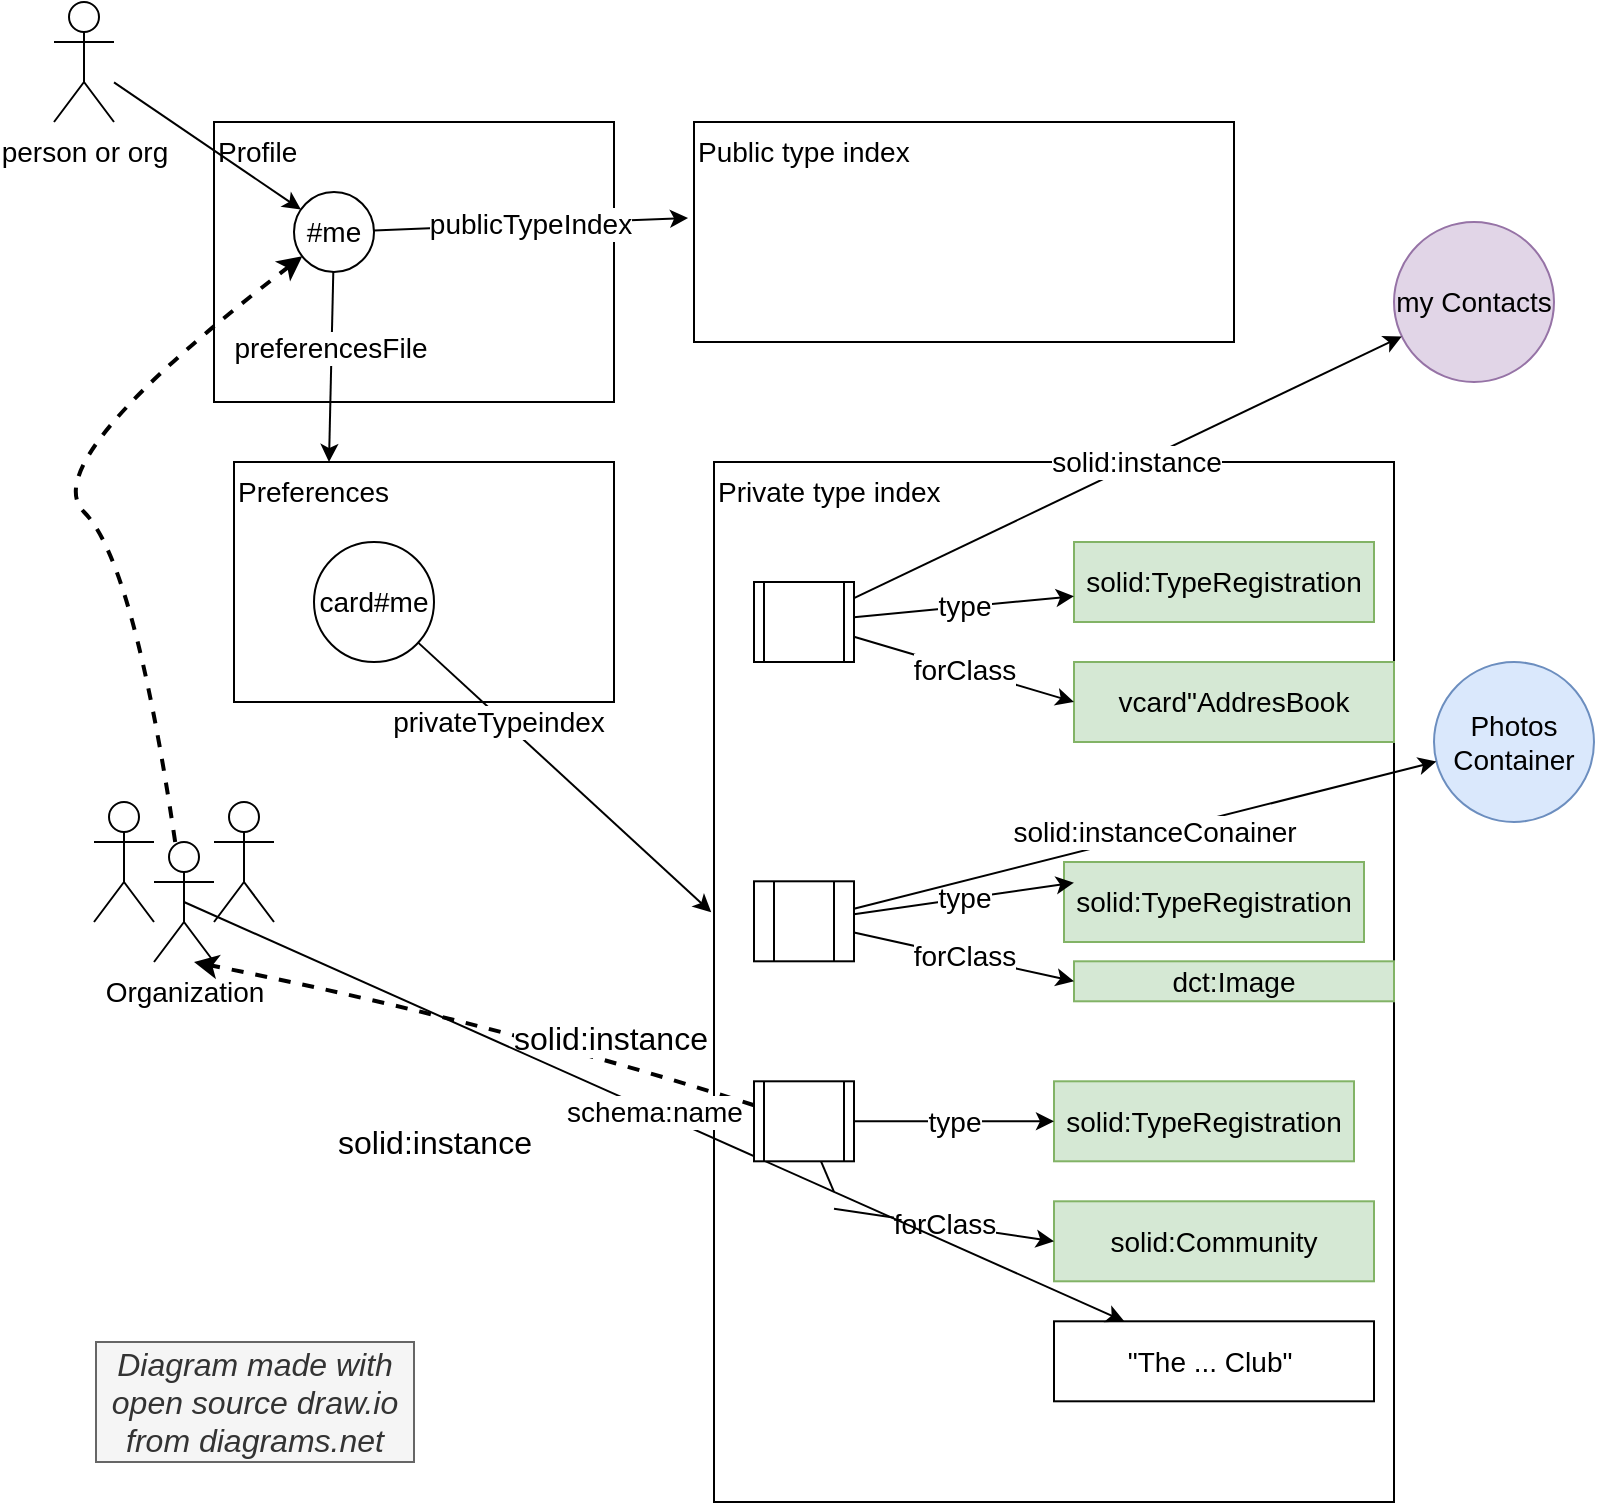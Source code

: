 <mxfile version="16.1.2" type="device"><diagram id="AEd8Vmp6dNGh9SCCwbZj" name="Page-1"><mxGraphModel dx="1106" dy="824" grid="1" gridSize="10" guides="1" tooltips="1" connect="1" arrows="1" fold="1" page="1" pageScale="1" pageWidth="850" pageHeight="1100" math="0" shadow="0"><root><mxCell id="0"/><mxCell id="1" parent="0"/><mxCell id="vzpUujUZq9k6vzecjn7I-3" value="Profile" style="rounded=0;whiteSpace=wrap;html=1;align=left;verticalAlign=top;fontSize=14;" vertex="1" parent="1"><mxGeometry x="140" y="110" width="200" height="140" as="geometry"/></mxCell><mxCell id="vzpUujUZq9k6vzecjn7I-4" value="Preferences" style="rounded=0;whiteSpace=wrap;html=1;align=left;verticalAlign=top;fontSize=14;" vertex="1" parent="1"><mxGeometry x="150" y="280" width="190" height="120" as="geometry"/></mxCell><mxCell id="vzpUujUZq9k6vzecjn7I-5" value="Public type index" style="rounded=0;whiteSpace=wrap;html=1;align=left;verticalAlign=top;fontSize=14;" vertex="1" parent="1"><mxGeometry x="380" y="110" width="270" height="110" as="geometry"/></mxCell><mxCell id="vzpUujUZq9k6vzecjn7I-6" value="Private type index" style="rounded=0;whiteSpace=wrap;html=1;align=left;verticalAlign=top;fontSize=14;" vertex="1" parent="1"><mxGeometry x="390" y="280" width="340" height="520" as="geometry"/></mxCell><mxCell id="vzpUujUZq9k6vzecjn7I-7" value="#me" style="ellipse;whiteSpace=wrap;html=1;aspect=fixed;fontSize=14;" vertex="1" parent="1"><mxGeometry x="180" y="145" width="40" height="40" as="geometry"/></mxCell><mxCell id="vzpUujUZq9k6vzecjn7I-9" value="" style="endArrow=classic;html=1;rounded=0;entryX=0.25;entryY=0;entryDx=0;entryDy=0;fontSize=14;" edge="1" parent="1" source="vzpUujUZq9k6vzecjn7I-7" target="vzpUujUZq9k6vzecjn7I-4"><mxGeometry width="50" height="50" relative="1" as="geometry"><mxPoint x="90" y="520" as="sourcePoint"/><mxPoint x="140" y="470" as="targetPoint"/></mxGeometry></mxCell><mxCell id="vzpUujUZq9k6vzecjn7I-10" value="preferencesFile" style="edgeLabel;html=1;align=center;verticalAlign=middle;resizable=0;points=[];fontSize=14;" vertex="1" connectable="0" parent="vzpUujUZq9k6vzecjn7I-9"><mxGeometry x="-0.197" y="-1" relative="1" as="geometry"><mxPoint as="offset"/></mxGeometry></mxCell><mxCell id="vzpUujUZq9k6vzecjn7I-12" value="" style="endArrow=classic;html=1;rounded=0;entryX=-0.004;entryY=0.433;entryDx=0;entryDy=0;entryPerimeter=0;fontSize=14;" edge="1" parent="1" source="vzpUujUZq9k6vzecjn7I-14" target="vzpUujUZq9k6vzecjn7I-6"><mxGeometry width="50" height="50" relative="1" as="geometry"><mxPoint x="400" y="450" as="sourcePoint"/><mxPoint x="450" y="400" as="targetPoint"/></mxGeometry></mxCell><mxCell id="vzpUujUZq9k6vzecjn7I-15" value="privateTypeindex&lt;br style=&quot;font-size: 14px;&quot;&gt;" style="edgeLabel;html=1;align=center;verticalAlign=middle;resizable=0;points=[];fontSize=14;" vertex="1" connectable="0" parent="vzpUujUZq9k6vzecjn7I-12"><mxGeometry x="-0.441" y="-2" relative="1" as="geometry"><mxPoint as="offset"/></mxGeometry></mxCell><mxCell id="vzpUujUZq9k6vzecjn7I-13" value="publicTypeIndex" style="endArrow=classic;html=1;rounded=0;entryX=-0.011;entryY=0.436;entryDx=0;entryDy=0;entryPerimeter=0;fontSize=14;" edge="1" parent="1" source="vzpUujUZq9k6vzecjn7I-7" target="vzpUujUZq9k6vzecjn7I-5"><mxGeometry width="50" height="50" relative="1" as="geometry"><mxPoint x="190" y="500" as="sourcePoint"/><mxPoint x="240" y="450" as="targetPoint"/></mxGeometry></mxCell><mxCell id="vzpUujUZq9k6vzecjn7I-14" value="card#me" style="ellipse;whiteSpace=wrap;html=1;aspect=fixed;fontSize=14;" vertex="1" parent="1"><mxGeometry x="190" y="320" width="60" height="60" as="geometry"/></mxCell><mxCell id="vzpUujUZq9k6vzecjn7I-17" value="my Contacts" style="ellipse;whiteSpace=wrap;html=1;aspect=fixed;fontSize=14;fillColor=#e1d5e7;strokeColor=#9673a6;" vertex="1" parent="1"><mxGeometry x="730" y="160" width="80" height="80" as="geometry"/></mxCell><mxCell id="vzpUujUZq9k6vzecjn7I-18" value="&lt;span style=&quot;font-size: 14px;&quot;&gt;vcard&quot;AddresBook&lt;/span&gt;" style="rounded=0;whiteSpace=wrap;html=1;fontSize=14;fillColor=#d5e8d4;strokeColor=#82b366;" vertex="1" parent="1"><mxGeometry x="570" y="380" width="160" height="40" as="geometry"/></mxCell><mxCell id="vzpUujUZq9k6vzecjn7I-19" value="" style="shape=process;whiteSpace=wrap;html=1;backgroundOutline=1;fontSize=14;" vertex="1" parent="1"><mxGeometry x="410" y="340" width="50" height="40" as="geometry"/></mxCell><mxCell id="vzpUujUZq9k6vzecjn7I-20" value="forClass" style="endArrow=classic;html=1;rounded=0;entryX=0;entryY=0.5;entryDx=0;entryDy=0;fontSize=14;" edge="1" parent="1" source="vzpUujUZq9k6vzecjn7I-19" target="vzpUujUZq9k6vzecjn7I-18"><mxGeometry width="50" height="50" relative="1" as="geometry"><mxPoint x="430" y="530" as="sourcePoint"/><mxPoint x="480" y="480" as="targetPoint"/></mxGeometry></mxCell><mxCell id="vzpUujUZq9k6vzecjn7I-21" value="solid:TypeRegistration" style="rounded=0;whiteSpace=wrap;html=1;fontSize=14;fillColor=#d5e8d4;strokeColor=#82b366;" vertex="1" parent="1"><mxGeometry x="570" y="320" width="150" height="40" as="geometry"/></mxCell><mxCell id="vzpUujUZq9k6vzecjn7I-22" value="type" style="endArrow=classic;html=1;rounded=0;fontSize=14;" edge="1" parent="1" source="vzpUujUZq9k6vzecjn7I-19" target="vzpUujUZq9k6vzecjn7I-21"><mxGeometry width="50" height="50" relative="1" as="geometry"><mxPoint x="380" y="530" as="sourcePoint"/><mxPoint x="650" y="520" as="targetPoint"/></mxGeometry></mxCell><mxCell id="vzpUujUZq9k6vzecjn7I-23" value="" style="endArrow=classic;html=1;rounded=0;fontSize=14;" edge="1" parent="1" source="vzpUujUZq9k6vzecjn7I-19" target="vzpUujUZq9k6vzecjn7I-17"><mxGeometry width="50" height="50" relative="1" as="geometry"><mxPoint x="250" y="650" as="sourcePoint"/><mxPoint x="300" y="600" as="targetPoint"/></mxGeometry></mxCell><mxCell id="vzpUujUZq9k6vzecjn7I-24" value="solid:instance" style="edgeLabel;html=1;align=center;verticalAlign=middle;resizable=0;points=[];fontSize=14;" vertex="1" connectable="0" parent="vzpUujUZq9k6vzecjn7I-23"><mxGeometry x="0.031" y="1" relative="1" as="geometry"><mxPoint as="offset"/></mxGeometry></mxCell><mxCell id="vzpUujUZq9k6vzecjn7I-25" value="person or org" style="shape=umlActor;verticalLabelPosition=bottom;verticalAlign=top;html=1;outlineConnect=0;fontSize=14;" vertex="1" parent="1"><mxGeometry x="60" y="50" width="30" height="60" as="geometry"/></mxCell><mxCell id="vzpUujUZq9k6vzecjn7I-26" value="" style="endArrow=classic;html=1;rounded=0;fontSize=14;" edge="1" parent="1" source="vzpUujUZq9k6vzecjn7I-25" target="vzpUujUZq9k6vzecjn7I-7"><mxGeometry width="50" height="50" relative="1" as="geometry"><mxPoint x="220" y="90" as="sourcePoint"/><mxPoint x="270" y="40" as="targetPoint"/></mxGeometry></mxCell><mxCell id="vzpUujUZq9k6vzecjn7I-34" value="solid:Community" style="rounded=0;whiteSpace=wrap;html=1;fontSize=14;fillColor=#d5e8d4;strokeColor=#82b366;" vertex="1" parent="1"><mxGeometry x="560" y="649.65" width="160" height="40" as="geometry"/></mxCell><mxCell id="vzpUujUZq9k6vzecjn7I-36" value="forClass" style="endArrow=classic;html=1;rounded=0;entryX=0;entryY=0.5;entryDx=0;entryDy=0;fontSize=14;" edge="1" parent="1" target="vzpUujUZq9k6vzecjn7I-34"><mxGeometry width="50" height="50" relative="1" as="geometry"><mxPoint x="450" y="653.354" as="sourcePoint"/><mxPoint x="470" y="639.65" as="targetPoint"/></mxGeometry></mxCell><mxCell id="vzpUujUZq9k6vzecjn7I-37" value="solid:TypeRegistration" style="rounded=0;whiteSpace=wrap;html=1;fontSize=14;fillColor=#d5e8d4;strokeColor=#82b366;" vertex="1" parent="1"><mxGeometry x="560" y="589.65" width="150" height="40" as="geometry"/></mxCell><mxCell id="vzpUujUZq9k6vzecjn7I-38" value="type" style="endArrow=classic;html=1;rounded=0;fontSize=14;startArrow=none;" edge="1" parent="1" source="vzpUujUZq9k6vzecjn7I-35" target="vzpUujUZq9k6vzecjn7I-37"><mxGeometry width="50" height="50" relative="1" as="geometry"><mxPoint x="450" y="644.888" as="sourcePoint"/><mxPoint x="640" y="679.65" as="targetPoint"/></mxGeometry></mxCell><mxCell id="vzpUujUZq9k6vzecjn7I-40" value="" style="curved=1;endArrow=classic;html=1;rounded=0;fontSize=14;strokeWidth=2;dashed=1;" edge="1" parent="1" source="vzpUujUZq9k6vzecjn7I-35" target="vzpUujUZq9k6vzecjn7I-43"><mxGeometry width="50" height="50" relative="1" as="geometry"><mxPoint x="130" y="580" as="sourcePoint"/><mxPoint x="60" y="410" as="targetPoint"/><Array as="points"><mxPoint x="280" y="560"/><mxPoint x="130" y="530"/></Array></mxGeometry></mxCell><mxCell id="vzpUujUZq9k6vzecjn7I-41" value="solid:instance" style="edgeLabel;html=1;align=center;verticalAlign=middle;resizable=0;points=[];fontSize=16;" vertex="1" connectable="0" parent="vzpUujUZq9k6vzecjn7I-40"><mxGeometry x="-0.452" y="-10" relative="1" as="geometry"><mxPoint as="offset"/></mxGeometry></mxCell><mxCell id="vzpUujUZq9k6vzecjn7I-43" value="Organization" style="shape=umlActor;verticalLabelPosition=bottom;verticalAlign=top;html=1;outlineConnect=0;fontSize=14;" vertex="1" parent="1"><mxGeometry x="110" y="470" width="30" height="60" as="geometry"/></mxCell><mxCell id="vzpUujUZq9k6vzecjn7I-47" value="" style="shape=umlActor;verticalLabelPosition=bottom;verticalAlign=top;html=1;outlineConnect=0;fontSize=16;" vertex="1" parent="1"><mxGeometry x="80" y="450" width="30" height="60" as="geometry"/></mxCell><mxCell id="vzpUujUZq9k6vzecjn7I-48" value="" style="shape=umlActor;verticalLabelPosition=bottom;verticalAlign=top;html=1;outlineConnect=0;fontSize=16;" vertex="1" parent="1"><mxGeometry x="140" y="450" width="30" height="60" as="geometry"/></mxCell><mxCell id="vzpUujUZq9k6vzecjn7I-54" value="" style="curved=1;endArrow=classic;html=1;rounded=0;dashed=1;fontSize=16;strokeWidth=2;" edge="1" parent="1" source="vzpUujUZq9k6vzecjn7I-43" target="vzpUujUZq9k6vzecjn7I-7"><mxGeometry width="50" height="50" relative="1" as="geometry"><mxPoint x="50" y="330" as="sourcePoint"/><mxPoint x="100" y="280" as="targetPoint"/><Array as="points"><mxPoint x="100" y="330"/><mxPoint x="50" y="280"/></Array></mxGeometry></mxCell><mxCell id="vzpUujUZq9k6vzecjn7I-56" value="&quot;The ... Club&quot;&amp;nbsp;" style="rounded=0;whiteSpace=wrap;html=1;fontSize=14;" vertex="1" parent="1"><mxGeometry x="560" y="709.65" width="160" height="40" as="geometry"/></mxCell><mxCell id="vzpUujUZq9k6vzecjn7I-57" value="schema:name" style="endArrow=classic;html=1;rounded=0;fontSize=14;exitX=0.5;exitY=0.5;exitDx=0;exitDy=0;exitPerimeter=0;" edge="1" parent="1" source="vzpUujUZq9k6vzecjn7I-43" target="vzpUujUZq9k6vzecjn7I-56"><mxGeometry width="50" height="50" relative="1" as="geometry"><mxPoint x="450" y="658.952" as="sourcePoint"/><mxPoint x="570" y="679.65" as="targetPoint"/></mxGeometry></mxCell><mxCell id="vzpUujUZq9k6vzecjn7I-59" value="solid:instance" style="edgeLabel;html=1;align=center;verticalAlign=middle;resizable=0;points=[];fontSize=16;" vertex="1" connectable="0" parent="1"><mxGeometry x="249.996" y="620.003" as="geometry"/></mxCell><mxCell id="vzpUujUZq9k6vzecjn7I-60" value="dct:Image" style="rounded=0;whiteSpace=wrap;html=1;fontSize=14;fillColor=#d5e8d4;strokeColor=#82b366;" vertex="1" parent="1"><mxGeometry x="570" y="529.65" width="160" height="20" as="geometry"/></mxCell><mxCell id="vzpUujUZq9k6vzecjn7I-61" value="" style="shape=process;whiteSpace=wrap;html=1;backgroundOutline=1;fontSize=14;size=0.2;" vertex="1" parent="1"><mxGeometry x="410" y="489.65" width="50" height="40" as="geometry"/></mxCell><mxCell id="vzpUujUZq9k6vzecjn7I-62" value="forClass" style="endArrow=classic;html=1;rounded=0;entryX=0;entryY=0.5;entryDx=0;entryDy=0;fontSize=14;" edge="1" parent="1" target="vzpUujUZq9k6vzecjn7I-60"><mxGeometry width="50" height="50" relative="1" as="geometry"><mxPoint x="460" y="515.206" as="sourcePoint"/><mxPoint x="480" y="609.65" as="targetPoint"/></mxGeometry></mxCell><mxCell id="vzpUujUZq9k6vzecjn7I-63" value="solid:TypeRegistration" style="rounded=0;whiteSpace=wrap;html=1;fontSize=14;fillColor=#d5e8d4;strokeColor=#82b366;" vertex="1" parent="1"><mxGeometry x="565" y="480" width="150" height="40" as="geometry"/></mxCell><mxCell id="vzpUujUZq9k6vzecjn7I-64" value="type" style="endArrow=classic;html=1;rounded=0;fontSize=14;" edge="1" parent="1"><mxGeometry width="50" height="50" relative="1" as="geometry"><mxPoint x="460" y="506.079" as="sourcePoint"/><mxPoint x="570" y="490.364" as="targetPoint"/></mxGeometry></mxCell><mxCell id="vzpUujUZq9k6vzecjn7I-35" value="" style="shape=process;whiteSpace=wrap;html=1;backgroundOutline=1;fontSize=14;" vertex="1" parent="1"><mxGeometry x="410" y="589.65" width="50" height="40" as="geometry"/></mxCell><mxCell id="vzpUujUZq9k6vzecjn7I-65" value="" style="endArrow=none;html=1;rounded=0;fontSize=14;" edge="1" parent="1" target="vzpUujUZq9k6vzecjn7I-35"><mxGeometry width="50" height="50" relative="1" as="geometry"><mxPoint x="450" y="644.888" as="sourcePoint"/><mxPoint x="560" y="623.936" as="targetPoint"/></mxGeometry></mxCell><mxCell id="vzpUujUZq9k6vzecjn7I-66" value="Photos Container" style="ellipse;whiteSpace=wrap;html=1;aspect=fixed;fontSize=14;fillColor=#dae8fc;strokeColor=#6c8ebf;" vertex="1" parent="1"><mxGeometry x="750" y="380" width="80" height="80" as="geometry"/></mxCell><mxCell id="vzpUujUZq9k6vzecjn7I-68" value="" style="endArrow=classic;html=1;rounded=0;fontSize=14;" edge="1" parent="1" source="vzpUujUZq9k6vzecjn7I-61" target="vzpUujUZq9k6vzecjn7I-66"><mxGeometry width="50" height="50" relative="1" as="geometry"><mxPoint x="470" y="358.06" as="sourcePoint"/><mxPoint x="743.906" y="227.239" as="targetPoint"/></mxGeometry></mxCell><mxCell id="vzpUujUZq9k6vzecjn7I-69" value="solid:instanceConainer" style="edgeLabel;html=1;align=center;verticalAlign=middle;resizable=0;points=[];fontSize=14;" vertex="1" connectable="0" parent="vzpUujUZq9k6vzecjn7I-68"><mxGeometry x="0.031" y="1" relative="1" as="geometry"><mxPoint as="offset"/></mxGeometry></mxCell><mxCell id="vzpUujUZq9k6vzecjn7I-70" style="edgeStyle=orthogonalEdgeStyle;rounded=0;orthogonalLoop=1;jettySize=auto;html=1;exitX=0.5;exitY=1;exitDx=0;exitDy=0;dashed=1;fontSize=16;strokeWidth=2;" edge="1" parent="1" source="vzpUujUZq9k6vzecjn7I-35" target="vzpUujUZq9k6vzecjn7I-35"><mxGeometry relative="1" as="geometry"/></mxCell><mxCell id="vzpUujUZq9k6vzecjn7I-72" value="Diagram made with open source draw.io from diagrams.net" style="rounded=0;whiteSpace=wrap;html=1;fontSize=16;fillColor=#f5f5f5;fontColor=#333333;strokeColor=#666666;fontStyle=2" vertex="1" parent="1"><mxGeometry x="81" y="720" width="159" height="60" as="geometry"/></mxCell></root></mxGraphModel></diagram></mxfile>